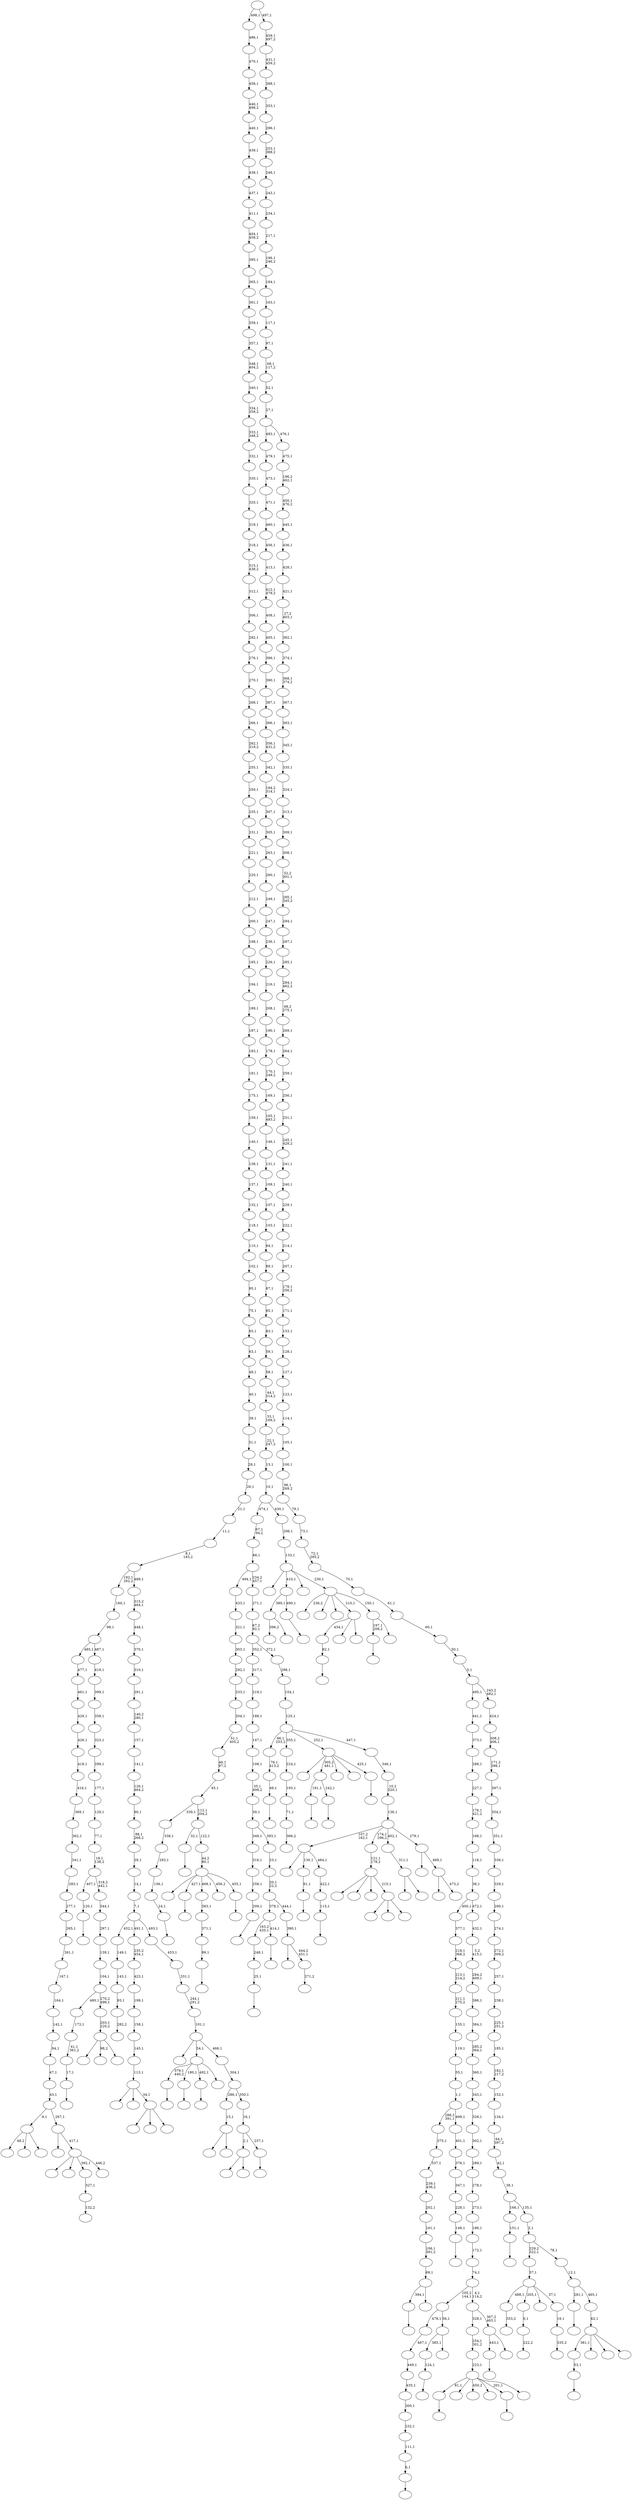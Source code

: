 digraph T {
	600 [label=""]
	599 [label=""]
	598 [label=""]
	597 [label=""]
	596 [label=""]
	595 [label=""]
	594 [label=""]
	593 [label=""]
	592 [label=""]
	591 [label=""]
	590 [label=""]
	589 [label=""]
	588 [label=""]
	587 [label=""]
	586 [label=""]
	585 [label=""]
	584 [label=""]
	583 [label=""]
	582 [label=""]
	581 [label=""]
	580 [label=""]
	579 [label=""]
	578 [label=""]
	577 [label=""]
	576 [label=""]
	575 [label=""]
	574 [label=""]
	573 [label=""]
	572 [label=""]
	571 [label=""]
	570 [label=""]
	569 [label=""]
	568 [label=""]
	567 [label=""]
	566 [label=""]
	565 [label=""]
	564 [label=""]
	563 [label=""]
	562 [label=""]
	561 [label=""]
	560 [label=""]
	559 [label=""]
	558 [label=""]
	557 [label=""]
	556 [label=""]
	555 [label=""]
	554 [label=""]
	553 [label=""]
	552 [label=""]
	551 [label=""]
	550 [label=""]
	549 [label=""]
	548 [label=""]
	547 [label=""]
	546 [label=""]
	545 [label=""]
	544 [label=""]
	543 [label=""]
	542 [label=""]
	541 [label=""]
	540 [label=""]
	539 [label=""]
	538 [label=""]
	537 [label=""]
	536 [label=""]
	535 [label=""]
	534 [label=""]
	533 [label=""]
	532 [label=""]
	531 [label=""]
	530 [label=""]
	529 [label=""]
	528 [label=""]
	527 [label=""]
	526 [label=""]
	525 [label=""]
	524 [label=""]
	523 [label=""]
	522 [label=""]
	521 [label=""]
	520 [label=""]
	519 [label=""]
	518 [label=""]
	517 [label=""]
	516 [label=""]
	515 [label=""]
	514 [label=""]
	513 [label=""]
	512 [label=""]
	511 [label=""]
	510 [label=""]
	509 [label=""]
	508 [label=""]
	507 [label=""]
	506 [label=""]
	505 [label=""]
	504 [label=""]
	503 [label=""]
	502 [label=""]
	501 [label=""]
	500 [label=""]
	499 [label=""]
	498 [label=""]
	497 [label=""]
	496 [label=""]
	495 [label=""]
	494 [label=""]
	493 [label=""]
	492 [label=""]
	491 [label=""]
	490 [label=""]
	489 [label=""]
	488 [label=""]
	487 [label=""]
	486 [label=""]
	485 [label=""]
	484 [label=""]
	483 [label=""]
	482 [label=""]
	481 [label=""]
	480 [label=""]
	479 [label=""]
	478 [label=""]
	477 [label=""]
	476 [label=""]
	475 [label=""]
	474 [label=""]
	473 [label=""]
	472 [label=""]
	471 [label=""]
	470 [label=""]
	469 [label=""]
	468 [label=""]
	467 [label=""]
	466 [label=""]
	465 [label=""]
	464 [label=""]
	463 [label=""]
	462 [label=""]
	461 [label=""]
	460 [label=""]
	459 [label=""]
	458 [label=""]
	457 [label=""]
	456 [label=""]
	455 [label=""]
	454 [label=""]
	453 [label=""]
	452 [label=""]
	451 [label=""]
	450 [label=""]
	449 [label=""]
	448 [label=""]
	447 [label=""]
	446 [label=""]
	445 [label=""]
	444 [label=""]
	443 [label=""]
	442 [label=""]
	441 [label=""]
	440 [label=""]
	439 [label=""]
	438 [label=""]
	437 [label=""]
	436 [label=""]
	435 [label=""]
	434 [label=""]
	433 [label=""]
	432 [label=""]
	431 [label=""]
	430 [label=""]
	429 [label=""]
	428 [label=""]
	427 [label=""]
	426 [label=""]
	425 [label=""]
	424 [label=""]
	423 [label=""]
	422 [label=""]
	421 [label=""]
	420 [label=""]
	419 [label=""]
	418 [label=""]
	417 [label=""]
	416 [label=""]
	415 [label=""]
	414 [label=""]
	413 [label=""]
	412 [label=""]
	411 [label=""]
	410 [label=""]
	409 [label=""]
	408 [label=""]
	407 [label=""]
	406 [label=""]
	405 [label=""]
	404 [label=""]
	403 [label=""]
	402 [label=""]
	401 [label=""]
	400 [label=""]
	399 [label=""]
	398 [label=""]
	397 [label=""]
	396 [label=""]
	395 [label=""]
	394 [label=""]
	393 [label=""]
	392 [label=""]
	391 [label=""]
	390 [label=""]
	389 [label=""]
	388 [label=""]
	387 [label=""]
	386 [label=""]
	385 [label=""]
	384 [label=""]
	383 [label=""]
	382 [label=""]
	381 [label=""]
	380 [label=""]
	379 [label=""]
	378 [label=""]
	377 [label=""]
	376 [label=""]
	375 [label=""]
	374 [label=""]
	373 [label=""]
	372 [label=""]
	371 [label=""]
	370 [label=""]
	369 [label=""]
	368 [label=""]
	367 [label=""]
	366 [label=""]
	365 [label=""]
	364 [label=""]
	363 [label=""]
	362 [label=""]
	361 [label=""]
	360 [label=""]
	359 [label=""]
	358 [label=""]
	357 [label=""]
	356 [label=""]
	355 [label=""]
	354 [label=""]
	353 [label=""]
	352 [label=""]
	351 [label=""]
	350 [label=""]
	349 [label=""]
	348 [label=""]
	347 [label=""]
	346 [label=""]
	345 [label=""]
	344 [label=""]
	343 [label=""]
	342 [label=""]
	341 [label=""]
	340 [label=""]
	339 [label=""]
	338 [label=""]
	337 [label=""]
	336 [label=""]
	335 [label=""]
	334 [label=""]
	333 [label=""]
	332 [label=""]
	331 [label=""]
	330 [label=""]
	329 [label=""]
	328 [label=""]
	327 [label=""]
	326 [label=""]
	325 [label=""]
	324 [label=""]
	323 [label=""]
	322 [label=""]
	321 [label=""]
	320 [label=""]
	319 [label=""]
	318 [label=""]
	317 [label=""]
	316 [label=""]
	315 [label=""]
	314 [label=""]
	313 [label=""]
	312 [label=""]
	311 [label=""]
	310 [label=""]
	309 [label=""]
	308 [label=""]
	307 [label=""]
	306 [label=""]
	305 [label=""]
	304 [label=""]
	303 [label=""]
	302 [label=""]
	301 [label=""]
	300 [label=""]
	299 [label=""]
	298 [label=""]
	297 [label=""]
	296 [label=""]
	295 [label=""]
	294 [label=""]
	293 [label=""]
	292 [label=""]
	291 [label=""]
	290 [label=""]
	289 [label=""]
	288 [label=""]
	287 [label=""]
	286 [label=""]
	285 [label=""]
	284 [label=""]
	283 [label=""]
	282 [label=""]
	281 [label=""]
	280 [label=""]
	279 [label=""]
	278 [label=""]
	277 [label=""]
	276 [label=""]
	275 [label=""]
	274 [label=""]
	273 [label=""]
	272 [label=""]
	271 [label=""]
	270 [label=""]
	269 [label=""]
	268 [label=""]
	267 [label=""]
	266 [label=""]
	265 [label=""]
	264 [label=""]
	263 [label=""]
	262 [label=""]
	261 [label=""]
	260 [label=""]
	259 [label=""]
	258 [label=""]
	257 [label=""]
	256 [label=""]
	255 [label=""]
	254 [label=""]
	253 [label=""]
	252 [label=""]
	251 [label=""]
	250 [label=""]
	249 [label=""]
	248 [label=""]
	247 [label=""]
	246 [label=""]
	245 [label=""]
	244 [label=""]
	243 [label=""]
	242 [label=""]
	241 [label=""]
	240 [label=""]
	239 [label=""]
	238 [label=""]
	237 [label=""]
	236 [label=""]
	235 [label=""]
	234 [label=""]
	233 [label=""]
	232 [label=""]
	231 [label=""]
	230 [label=""]
	229 [label=""]
	228 [label=""]
	227 [label=""]
	226 [label=""]
	225 [label=""]
	224 [label=""]
	223 [label=""]
	222 [label=""]
	221 [label=""]
	220 [label=""]
	219 [label=""]
	218 [label=""]
	217 [label=""]
	216 [label=""]
	215 [label=""]
	214 [label=""]
	213 [label=""]
	212 [label=""]
	211 [label=""]
	210 [label=""]
	209 [label=""]
	208 [label=""]
	207 [label=""]
	206 [label=""]
	205 [label=""]
	204 [label=""]
	203 [label=""]
	202 [label=""]
	201 [label=""]
	200 [label=""]
	199 [label=""]
	198 [label=""]
	197 [label=""]
	196 [label=""]
	195 [label=""]
	194 [label=""]
	193 [label=""]
	192 [label=""]
	191 [label=""]
	190 [label=""]
	189 [label=""]
	188 [label=""]
	187 [label=""]
	186 [label=""]
	185 [label=""]
	184 [label=""]
	183 [label=""]
	182 [label=""]
	181 [label=""]
	180 [label=""]
	179 [label=""]
	178 [label=""]
	177 [label=""]
	176 [label=""]
	175 [label=""]
	174 [label=""]
	173 [label=""]
	172 [label=""]
	171 [label=""]
	170 [label=""]
	169 [label=""]
	168 [label=""]
	167 [label=""]
	166 [label=""]
	165 [label=""]
	164 [label=""]
	163 [label=""]
	162 [label=""]
	161 [label=""]
	160 [label=""]
	159 [label=""]
	158 [label=""]
	157 [label=""]
	156 [label=""]
	155 [label=""]
	154 [label=""]
	153 [label=""]
	152 [label=""]
	151 [label=""]
	150 [label=""]
	149 [label=""]
	148 [label=""]
	147 [label=""]
	146 [label=""]
	145 [label=""]
	144 [label=""]
	143 [label=""]
	142 [label=""]
	141 [label=""]
	140 [label=""]
	139 [label=""]
	138 [label=""]
	137 [label=""]
	136 [label=""]
	135 [label=""]
	134 [label=""]
	133 [label=""]
	132 [label=""]
	131 [label=""]
	130 [label=""]
	129 [label=""]
	128 [label=""]
	127 [label=""]
	126 [label=""]
	125 [label=""]
	124 [label=""]
	123 [label=""]
	122 [label=""]
	121 [label=""]
	120 [label=""]
	119 [label=""]
	118 [label=""]
	117 [label=""]
	116 [label=""]
	115 [label=""]
	114 [label=""]
	113 [label=""]
	112 [label=""]
	111 [label=""]
	110 [label=""]
	109 [label=""]
	108 [label=""]
	107 [label=""]
	106 [label=""]
	105 [label=""]
	104 [label=""]
	103 [label=""]
	102 [label=""]
	101 [label=""]
	100 [label=""]
	99 [label=""]
	98 [label=""]
	97 [label=""]
	96 [label=""]
	95 [label=""]
	94 [label=""]
	93 [label=""]
	92 [label=""]
	91 [label=""]
	90 [label=""]
	89 [label=""]
	88 [label=""]
	87 [label=""]
	86 [label=""]
	85 [label=""]
	84 [label=""]
	83 [label=""]
	82 [label=""]
	81 [label=""]
	80 [label=""]
	79 [label=""]
	78 [label=""]
	77 [label=""]
	76 [label=""]
	75 [label=""]
	74 [label=""]
	73 [label=""]
	72 [label=""]
	71 [label=""]
	70 [label=""]
	69 [label=""]
	68 [label=""]
	67 [label=""]
	66 [label=""]
	65 [label=""]
	64 [label=""]
	63 [label=""]
	62 [label=""]
	61 [label=""]
	60 [label=""]
	59 [label=""]
	58 [label=""]
	57 [label=""]
	56 [label=""]
	55 [label=""]
	54 [label=""]
	53 [label=""]
	52 [label=""]
	51 [label=""]
	50 [label=""]
	49 [label=""]
	48 [label=""]
	47 [label=""]
	46 [label=""]
	45 [label=""]
	44 [label=""]
	43 [label=""]
	42 [label=""]
	41 [label=""]
	40 [label=""]
	39 [label=""]
	38 [label=""]
	37 [label=""]
	36 [label=""]
	35 [label=""]
	34 [label=""]
	33 [label=""]
	32 [label=""]
	31 [label=""]
	30 [label=""]
	29 [label=""]
	28 [label=""]
	27 [label=""]
	26 [label=""]
	25 [label=""]
	24 [label=""]
	23 [label=""]
	22 [label=""]
	21 [label=""]
	20 [label=""]
	19 [label=""]
	18 [label=""]
	17 [label=""]
	16 [label=""]
	15 [label=""]
	14 [label=""]
	13 [label=""]
	12 [label=""]
	11 [label=""]
	10 [label=""]
	9 [label=""]
	8 [label=""]
	7 [label=""]
	6 [label=""]
	5 [label=""]
	4 [label=""]
	3 [label=""]
	2 [label=""]
	1 [label=""]
	0 [label=""]
	594 -> 595 [label=""]
	592 -> 593 [label="353,2"]
	586 -> 598 [label="396,2"]
	586 -> 587 [label=""]
	584 -> 585 [label=""]
	583 -> 584 [label="49,1"]
	582 -> 583 [label="76,1\n413,2"]
	579 -> 580 [label=""]
	575 -> 576 [label=""]
	573 -> 574 [label="366,2"]
	572 -> 573 [label="71,1"]
	571 -> 572 [label="193,1"]
	570 -> 571 [label="224,1"]
	568 -> 569 [label=""]
	567 -> 568 [label="53,1"]
	562 -> 563 [label=""]
	560 -> 561 [label=""]
	558 -> 559 [label=""]
	557 -> 558 [label="120,1"]
	555 -> 556 [label=""]
	554 -> 555 [label="82,1"]
	552 -> 553 [label=""]
	551 -> 552 [label="91,1"]
	549 -> 550 [label="222,2"]
	548 -> 549 [label="0,1"]
	546 -> 547 [label=""]
	545 -> 546 [label="6,1"]
	544 -> 545 [label="111,1"]
	543 -> 544 [label="232,1"]
	542 -> 543 [label="300,1"]
	541 -> 542 [label="435,1"]
	540 -> 541 [label="449,1"]
	539 -> 540 [label="467,1"]
	537 -> 538 [label=""]
	536 -> 575 [label="191,1"]
	536 -> 537 [label="242,1"]
	534 -> 535 [label=""]
	531 -> 532 [label=""]
	525 -> 526 [label=""]
	524 -> 525 [label="124,1"]
	522 -> 523 [label=""]
	519 -> 520 [label=""]
	516 -> 517 [label=""]
	515 -> 516 [label="25,1"]
	514 -> 515 [label="248,1"]
	510 -> 511 [label=""]
	509 -> 510 [label="99,1"]
	508 -> 509 [label="371,1"]
	507 -> 508 [label="383,1"]
	505 -> 506 [label=""]
	504 -> 505 [label="209,1"]
	503 -> 504 [label="258,1"]
	502 -> 503 [label="316,1"]
	500 -> 501 [label=""]
	499 -> 514 [label="163,2\n420,1"]
	499 -> 500 [label="414,1"]
	496 -> 497 [label="271,2"]
	495 -> 513 [label=""]
	495 -> 496 [label="444,2\n451,1"]
	494 -> 495 [label="380,1"]
	493 -> 499 [label="378,1"]
	493 -> 494 [label="444,1"]
	492 -> 493 [label="20,1\n22,2"]
	491 -> 492 [label="23,1"]
	490 -> 502 [label="349,1"]
	490 -> 491 [label="393,1"]
	489 -> 490 [label="30,1"]
	488 -> 489 [label="35,1\n408,2"]
	487 -> 488 [label="108,1"]
	486 -> 487 [label="147,1"]
	485 -> 486 [label="188,1"]
	484 -> 485 [label="219,1"]
	483 -> 484 [label="317,1"]
	476 -> 477 [label=""]
	475 -> 476 [label="115,1"]
	474 -> 475 [label="422,1"]
	473 -> 600 [label=""]
	473 -> 551 [label="130,1"]
	473 -> 474 [label="484,1"]
	471 -> 472 [label=""]
	467 -> 468 [label=""]
	465 -> 466 [label=""]
	464 -> 465 [label="17,1"]
	463 -> 464 [label="41,1\n361,2"]
	462 -> 463 [label="173,1"]
	458 -> 459 [label=""]
	457 -> 458 [label="24,1"]
	456 -> 457 [label="156,1"]
	455 -> 456 [label="293,1"]
	454 -> 455 [label="338,1"]
	450 -> 451 [label="132,2"]
	449 -> 450 [label="327,1"]
	447 -> 448 [label=""]
	445 -> 533 [label=""]
	445 -> 446 [label=""]
	444 -> 445 [label="15,1"]
	441 -> 560 [label="394,1"]
	441 -> 442 [label=""]
	440 -> 441 [label="69,1"]
	439 -> 440 [label="106,1\n391,2"]
	438 -> 439 [label="161,1"]
	437 -> 438 [label="202,1"]
	436 -> 437 [label="239,1\n436,2"]
	435 -> 436 [label="337,1"]
	434 -> 435 [label="375,1"]
	432 -> 433 [label="282,2"]
	431 -> 432 [label="93,1"]
	430 -> 431 [label="143,1"]
	429 -> 430 [label="149,1"]
	427 -> 512 [label="48,2"]
	427 -> 461 [label=""]
	427 -> 428 [label=""]
	424 -> 425 [label=""]
	423 -> 596 [label=""]
	423 -> 536 [label="305,2\n481,1"]
	423 -> 469 [label=""]
	423 -> 460 [label=""]
	423 -> 424 [label="425,1"]
	421 -> 594 [label="81,1"]
	421 -> 590 [label=""]
	421 -> 482 [label="450,2"]
	421 -> 478 [label=""]
	421 -> 467 [label="201,1"]
	421 -> 422 [label=""]
	420 -> 421 [label="223,1"]
	419 -> 420 [label="254,1\n301,2"]
	417 -> 562 [label="379,1\n440,2"]
	417 -> 519 [label="180,1"]
	417 -> 447 [label="492,1"]
	417 -> 418 [label=""]
	415 -> 554 [label="434,1"]
	415 -> 453 [label=""]
	415 -> 416 [label=""]
	413 -> 524 [label="385,1"]
	413 -> 414 [label=""]
	412 -> 539 [label="478,1"]
	412 -> 413 [label="56,1"]
	409 -> 410 [label=""]
	408 -> 597 [label=""]
	408 -> 522 [label="427,1"]
	408 -> 507 [label="468,1"]
	408 -> 452 [label="456,2"]
	408 -> 409 [label="455,1"]
	407 -> 408 [label="44,2\n80,1"]
	406 -> 579 [label="32,1"]
	406 -> 407 [label="122,1"]
	405 -> 454 [label="339,1"]
	405 -> 406 [label="112,1\n204,2"]
	404 -> 405 [label="45,1"]
	403 -> 404 [label="46,1\n97,2"]
	402 -> 403 [label="51,1\n405,2"]
	401 -> 402 [label="204,1"]
	400 -> 401 [label="233,1"]
	399 -> 400 [label="292,1"]
	398 -> 399 [label="303,1"]
	397 -> 398 [label="321,1"]
	396 -> 397 [label="433,1"]
	392 -> 588 [label=""]
	392 -> 395 [label=""]
	392 -> 393 [label=""]
	391 -> 521 [label=""]
	391 -> 518 [label=""]
	391 -> 443 [label=""]
	391 -> 392 [label="215,1"]
	390 -> 391 [label="121,1\n178,2"]
	388 -> 389 [label=""]
	387 -> 388 [label="148,1"]
	386 -> 387 [label="228,1"]
	385 -> 386 [label="347,1"]
	384 -> 385 [label="376,1"]
	383 -> 384 [label="401,1"]
	382 -> 434 [label="288,2\n391,1"]
	382 -> 383 [label="499,1"]
	381 -> 382 [label="1,1"]
	380 -> 381 [label="55,1"]
	379 -> 380 [label="119,1"]
	378 -> 379 [label="155,1"]
	377 -> 378 [label="211,1\n275,2"]
	376 -> 377 [label="213,1\n214,2"]
	375 -> 376 [label="218,1\n368,2"]
	374 -> 375 [label="377,1"]
	372 -> 373 [label=""]
	371 -> 586 [label="389,1"]
	371 -> 372 [label="490,1"]
	369 -> 564 [label=""]
	369 -> 528 [label=""]
	369 -> 449 [label="392,1"]
	369 -> 370 [label="446,2"]
	368 -> 599 [label=""]
	368 -> 369 [label="417,1"]
	367 -> 427 [label="9,1"]
	367 -> 368 [label="267,1"]
	366 -> 367 [label="43,1"]
	365 -> 366 [label="47,1"]
	364 -> 365 [label="84,1"]
	363 -> 364 [label="142,1"]
	362 -> 363 [label="164,1"]
	361 -> 362 [label="167,1"]
	360 -> 361 [label="261,1"]
	359 -> 360 [label="265,1"]
	358 -> 359 [label="277,1"]
	357 -> 358 [label="283,1"]
	356 -> 357 [label="341,1"]
	355 -> 356 [label="362,1"]
	354 -> 355 [label="369,1"]
	353 -> 354 [label="416,1"]
	352 -> 353 [label="418,1"]
	351 -> 352 [label="426,1"]
	350 -> 351 [label="429,1"]
	349 -> 350 [label="461,1"]
	348 -> 349 [label="477,1"]
	346 -> 347 [label=""]
	345 -> 346 [label="151,1"]
	343 -> 344 [label="335,2"]
	342 -> 343 [label="19,1"]
	341 -> 592 [label="488,1"]
	341 -> 548 [label="205,1"]
	341 -> 530 [label=""]
	341 -> 342 [label="37,1"]
	340 -> 341 [label="57,1"]
	338 -> 479 [label=""]
	338 -> 339 [label=""]
	336 -> 529 [label=""]
	336 -> 480 [label=""]
	336 -> 337 [label=""]
	335 -> 581 [label=""]
	335 -> 498 [label=""]
	335 -> 336 [label="34,1"]
	334 -> 335 [label="113,1"]
	333 -> 334 [label="145,1"]
	332 -> 333 [label="158,1"]
	331 -> 332 [label="199,1"]
	330 -> 331 [label="423,1"]
	329 -> 330 [label="235,2\n454,1"]
	327 -> 589 [label=""]
	327 -> 328 [label=""]
	326 -> 327 [label="311,1"]
	324 -> 578 [label=""]
	324 -> 325 [label="473,2"]
	323 -> 565 [label=""]
	323 -> 324 [label="469,1"]
	322 -> 473 [label="107,2\n162,1"]
	322 -> 390 [label="174,1\n296,2"]
	322 -> 326 [label="402,1"]
	322 -> 323 [label="279,1"]
	321 -> 322 [label="136,1"]
	320 -> 321 [label="10,2\n320,1"]
	319 -> 320 [label="346,1"]
	318 -> 582 [label="86,1\n253,2"]
	318 -> 570 [label="355,1"]
	318 -> 423 [label="252,1"]
	318 -> 319 [label="447,1"]
	317 -> 318 [label="125,1"]
	316 -> 317 [label="154,1"]
	315 -> 316 [label="298,1"]
	314 -> 483 [label="352,1"]
	314 -> 315 [label="372,1"]
	313 -> 314 [label="67,2\n92,1"]
	312 -> 313 [label="271,1"]
	311 -> 396 [label="494,1"]
	311 -> 312 [label="234,2\n457,1"]
	310 -> 311 [label="66,1"]
	309 -> 310 [label="67,1\n94,2"]
	307 -> 531 [label="443,1"]
	307 -> 308 [label=""]
	306 -> 419 [label="328,1"]
	306 -> 307 [label="367,2\n463,1"]
	305 -> 412 [label="105,2\n144,1"]
	305 -> 306 [label="4,1\n114,2"]
	304 -> 305 [label="74,1"]
	303 -> 304 [label="172,1"]
	302 -> 303 [label="186,1"]
	301 -> 302 [label="273,1"]
	300 -> 301 [label="278,1"]
	299 -> 300 [label="289,1"]
	298 -> 299 [label="302,1"]
	297 -> 298 [label="326,1"]
	296 -> 297 [label="343,1"]
	295 -> 296 [label="360,1"]
	294 -> 295 [label="285,2\n364,1"]
	293 -> 294 [label="384,1"]
	292 -> 293 [label="386,1"]
	291 -> 292 [label="284,2\n409,1"]
	290 -> 291 [label="5,2\n415,1"]
	289 -> 290 [label="432,1"]
	288 -> 374 [label="400,1"]
	288 -> 289 [label="472,1"]
	287 -> 288 [label="36,1"]
	286 -> 287 [label="116,1"]
	285 -> 286 [label="168,1"]
	284 -> 285 [label="176,1\n421,2"]
	283 -> 284 [label="227,1"]
	282 -> 283 [label="288,1"]
	281 -> 282 [label="373,1"]
	280 -> 281 [label="441,1"]
	277 -> 411 [label=""]
	277 -> 394 [label="98,2"]
	277 -> 278 [label=""]
	276 -> 277 [label="203,1\n220,2"]
	275 -> 462 [label="480,1"]
	275 -> 276 [label="270,2\n496,1"]
	274 -> 275 [label="104,1"]
	273 -> 274 [label="139,1"]
	272 -> 273 [label="297,1"]
	271 -> 272 [label="344,1"]
	270 -> 557 [label="407,1"]
	270 -> 271 [label="318,2\n442,1"]
	269 -> 270 [label="18,1\n138,2"]
	268 -> 269 [label="77,1"]
	267 -> 268 [label="129,1"]
	266 -> 267 [label="177,1"]
	265 -> 266 [label="299,1"]
	264 -> 265 [label="323,1"]
	263 -> 264 [label="358,1"]
	262 -> 263 [label="399,1"]
	261 -> 262 [label="419,1"]
	260 -> 348 [label="485,1"]
	260 -> 261 [label="487,1"]
	259 -> 260 [label="98,1"]
	258 -> 259 [label="160,1"]
	256 -> 257 [label=""]
	255 -> 338 [label="2,1"]
	255 -> 256 [label="237,1"]
	254 -> 255 [label="16,1"]
	253 -> 444 [label="286,1"]
	253 -> 254 [label="350,1"]
	252 -> 253 [label="304,1"]
	251 -> 470 [label=""]
	251 -> 417 [label="54,1"]
	251 -> 252 [label="466,1"]
	250 -> 251 [label="101,1"]
	249 -> 250 [label="244,1\n291,2"]
	248 -> 249 [label="331,1"]
	247 -> 248 [label="453,1"]
	246 -> 429 [label="452,1"]
	246 -> 329 [label="491,1"]
	246 -> 247 [label="493,1"]
	245 -> 246 [label="7,1"]
	244 -> 245 [label="14,1"]
	243 -> 244 [label="29,1"]
	242 -> 243 [label="88,1\n268,2"]
	241 -> 242 [label="90,1"]
	240 -> 241 [label="126,1\n464,2"]
	239 -> 240 [label="141,1"]
	238 -> 239 [label="157,1"]
	237 -> 238 [label="140,2\n280,1"]
	236 -> 237 [label="291,1"]
	235 -> 236 [label="310,1"]
	234 -> 235 [label="370,1"]
	233 -> 234 [label="448,1"]
	232 -> 233 [label="315,2\n464,1"]
	231 -> 258 [label="192,1\n262,2"]
	231 -> 232 [label="489,1"]
	230 -> 231 [label="8,1\n183,2"]
	229 -> 230 [label="11,1"]
	228 -> 229 [label="21,1"]
	227 -> 228 [label="26,1"]
	226 -> 227 [label="28,1"]
	225 -> 226 [label="31,1"]
	224 -> 225 [label="39,1"]
	223 -> 224 [label="40,1"]
	222 -> 223 [label="48,1"]
	221 -> 222 [label="63,1"]
	220 -> 221 [label="65,1"]
	219 -> 220 [label="75,1"]
	218 -> 219 [label="95,1"]
	217 -> 218 [label="102,1"]
	216 -> 217 [label="110,1"]
	215 -> 216 [label="118,1"]
	214 -> 215 [label="132,1"]
	213 -> 214 [label="137,1"]
	212 -> 213 [label="138,1"]
	211 -> 212 [label="140,1"]
	210 -> 211 [label="159,1"]
	209 -> 210 [label="175,1"]
	208 -> 209 [label="181,1"]
	207 -> 208 [label="183,1"]
	206 -> 207 [label="187,1"]
	205 -> 206 [label="189,1"]
	204 -> 205 [label="194,1"]
	203 -> 204 [label="195,1"]
	202 -> 203 [label="198,1"]
	201 -> 202 [label="200,1"]
	200 -> 201 [label="212,1"]
	199 -> 200 [label="220,1"]
	198 -> 199 [label="221,1"]
	197 -> 198 [label="231,1"]
	196 -> 197 [label="235,1"]
	195 -> 196 [label="250,1"]
	194 -> 195 [label="255,1"]
	193 -> 194 [label="262,1\n319,2"]
	192 -> 193 [label="266,1"]
	191 -> 192 [label="268,1"]
	190 -> 191 [label="270,1"]
	189 -> 190 [label="276,1"]
	188 -> 189 [label="282,1"]
	187 -> 188 [label="306,1"]
	186 -> 187 [label="312,1"]
	185 -> 186 [label="315,1\n438,2"]
	184 -> 185 [label="318,1"]
	183 -> 184 [label="319,1"]
	182 -> 183 [label="325,1"]
	181 -> 182 [label="330,1"]
	180 -> 181 [label="332,1"]
	179 -> 180 [label="333,1\n348,2"]
	178 -> 179 [label="334,1\n359,2"]
	177 -> 178 [label="340,1"]
	176 -> 177 [label="348,1\n404,2"]
	175 -> 176 [label="357,1"]
	174 -> 175 [label="359,1"]
	173 -> 174 [label="361,1"]
	172 -> 173 [label="365,1"]
	171 -> 172 [label="395,1"]
	170 -> 171 [label="404,1\n458,2"]
	169 -> 170 [label="411,1"]
	168 -> 169 [label="437,1"]
	167 -> 168 [label="438,1"]
	166 -> 167 [label="439,1"]
	165 -> 166 [label="440,1"]
	164 -> 165 [label="446,1\n498,2"]
	163 -> 164 [label="458,1"]
	162 -> 163 [label="470,1"]
	161 -> 162 [label="486,1"]
	159 -> 471 [label="197,1\n208,2"]
	159 -> 160 [label=""]
	158 -> 591 [label="236,2"]
	158 -> 577 [label=""]
	158 -> 566 [label=""]
	158 -> 415 [label="210,1"]
	158 -> 159 [label="150,1"]
	157 -> 481 [label=""]
	157 -> 371 [label="410,1"]
	157 -> 279 [label=""]
	157 -> 158 [label="230,1"]
	156 -> 157 [label="133,1"]
	155 -> 156 [label="206,1"]
	154 -> 309 [label="474,1"]
	154 -> 155 [label="430,1"]
	153 -> 154 [label="10,1"]
	152 -> 153 [label="13,1"]
	151 -> 152 [label="22,1\n247,2"]
	150 -> 151 [label="33,1\n169,2"]
	149 -> 150 [label="44,1\n314,2"]
	148 -> 149 [label="58,1"]
	147 -> 148 [label="59,1"]
	146 -> 147 [label="83,1"]
	145 -> 146 [label="85,1"]
	144 -> 145 [label="87,1"]
	143 -> 144 [label="89,1"]
	142 -> 143 [label="94,1"]
	141 -> 142 [label="103,1"]
	140 -> 141 [label="107,1"]
	139 -> 140 [label="109,1"]
	138 -> 139 [label="131,1"]
	137 -> 138 [label="146,1"]
	136 -> 137 [label="165,1\n483,2"]
	135 -> 136 [label="169,1"]
	134 -> 135 [label="170,1\n249,2"]
	133 -> 134 [label="178,1"]
	132 -> 133 [label="190,1"]
	131 -> 132 [label="208,1"]
	130 -> 131 [label="216,1"]
	129 -> 130 [label="226,1"]
	128 -> 129 [label="236,1"]
	127 -> 128 [label="247,1"]
	126 -> 127 [label="249,1"]
	125 -> 126 [label="260,1"]
	124 -> 125 [label="263,1"]
	123 -> 124 [label="305,1"]
	122 -> 123 [label="307,1"]
	121 -> 122 [label="184,2\n314,1"]
	120 -> 121 [label="342,1"]
	119 -> 120 [label="356,1\n431,2"]
	118 -> 119 [label="366,1"]
	117 -> 118 [label="387,1"]
	116 -> 117 [label="390,1"]
	115 -> 116 [label="396,1"]
	114 -> 115 [label="405,1"]
	113 -> 114 [label="408,1"]
	112 -> 113 [label="412,1\n479,2"]
	111 -> 112 [label="413,1"]
	110 -> 111 [label="456,1"]
	109 -> 110 [label="460,1"]
	108 -> 109 [label="471,1"]
	107 -> 108 [label="473,1"]
	106 -> 107 [label="479,1"]
	104 -> 567 [label="381,1"]
	104 -> 527 [label=""]
	104 -> 426 [label=""]
	104 -> 105 [label=""]
	103 -> 104 [label="62,1"]
	102 -> 534 [label="281,1"]
	102 -> 103 [label="465,1"]
	101 -> 102 [label="12,1"]
	100 -> 340 [label="229,2\n322,1"]
	100 -> 101 [label="78,1"]
	99 -> 100 [label="3,1"]
	98 -> 345 [label="166,1"]
	98 -> 99 [label="135,1"]
	97 -> 98 [label="38,1"]
	96 -> 97 [label="42,1"]
	95 -> 96 [label="64,1\n397,2"]
	94 -> 95 [label="134,1"]
	93 -> 94 [label="152,1"]
	92 -> 93 [label="182,1\n217,2"]
	91 -> 92 [label="185,1"]
	90 -> 91 [label="225,1\n251,2"]
	89 -> 90 [label="238,1"]
	88 -> 89 [label="257,1"]
	87 -> 88 [label="272,1\n309,2"]
	86 -> 87 [label="274,1"]
	85 -> 86 [label="290,1"]
	84 -> 85 [label="329,1"]
	83 -> 84 [label="336,1"]
	82 -> 83 [label="351,1"]
	81 -> 82 [label="354,1"]
	80 -> 81 [label="397,1"]
	79 -> 80 [label="171,2\n398,1"]
	78 -> 79 [label="308,2\n406,1"]
	77 -> 78 [label="424,1"]
	76 -> 280 [label="495,1"]
	76 -> 77 [label="243,2\n482,1"]
	75 -> 76 [label="5,1"]
	74 -> 75 [label="50,1"]
	73 -> 74 [label="60,1"]
	72 -> 73 [label="61,1"]
	71 -> 72 [label="70,1"]
	70 -> 71 [label="72,1\n295,2"]
	69 -> 70 [label="73,1"]
	68 -> 69 [label="79,1"]
	67 -> 68 [label="96,1\n269,2"]
	66 -> 67 [label="100,1"]
	65 -> 66 [label="105,1"]
	64 -> 65 [label="114,1"]
	63 -> 64 [label="123,1"]
	62 -> 63 [label="127,1"]
	61 -> 62 [label="128,1"]
	60 -> 61 [label="153,1"]
	59 -> 60 [label="171,1"]
	58 -> 59 [label="179,1\n256,2"]
	57 -> 58 [label="207,1"]
	56 -> 57 [label="214,1"]
	55 -> 56 [label="222,1"]
	54 -> 55 [label="229,1"]
	53 -> 54 [label="240,1"]
	52 -> 53 [label="241,1"]
	51 -> 52 [label="245,1\n428,2"]
	50 -> 51 [label="251,1"]
	49 -> 50 [label="256,1"]
	48 -> 49 [label="259,1"]
	47 -> 48 [label="264,1"]
	46 -> 47 [label="269,1"]
	45 -> 46 [label="68,2\n275,1"]
	44 -> 45 [label="284,1\n462,2"]
	43 -> 44 [label="285,1"]
	42 -> 43 [label="287,1"]
	41 -> 42 [label="294,1"]
	40 -> 41 [label="295,1\n345,2"]
	39 -> 40 [label="52,2\n301,1"]
	38 -> 39 [label="308,1"]
	37 -> 38 [label="309,1"]
	36 -> 37 [label="313,1"]
	35 -> 36 [label="324,1"]
	34 -> 35 [label="335,1"]
	33 -> 34 [label="345,1"]
	32 -> 33 [label="363,1"]
	31 -> 32 [label="367,1"]
	30 -> 31 [label="368,1\n374,2"]
	29 -> 30 [label="374,1"]
	28 -> 29 [label="382,1"]
	27 -> 28 [label="27,2\n403,1"]
	26 -> 27 [label="421,1"]
	25 -> 26 [label="428,1"]
	24 -> 25 [label="436,1"]
	23 -> 24 [label="445,1"]
	22 -> 23 [label="450,1\n476,2"]
	21 -> 22 [label="196,2\n462,1"]
	20 -> 21 [label="475,1"]
	19 -> 106 [label="483,1"]
	19 -> 20 [label="476,1"]
	18 -> 19 [label="27,1"]
	17 -> 18 [label="52,1"]
	16 -> 17 [label="68,1\n117,2"]
	15 -> 16 [label="97,1"]
	14 -> 15 [label="117,1"]
	13 -> 14 [label="163,1"]
	12 -> 13 [label="184,1"]
	11 -> 12 [label="196,1\n246,2"]
	10 -> 11 [label="217,1"]
	9 -> 10 [label="234,1"]
	8 -> 9 [label="243,1"]
	7 -> 8 [label="246,1"]
	6 -> 7 [label="253,1\n388,2"]
	5 -> 6 [label="296,1"]
	4 -> 5 [label="353,1"]
	3 -> 4 [label="388,1"]
	2 -> 3 [label="431,1\n459,2"]
	1 -> 2 [label="459,1\n497,2"]
	0 -> 161 [label="498,1"]
	0 -> 1 [label="497,1"]
}
